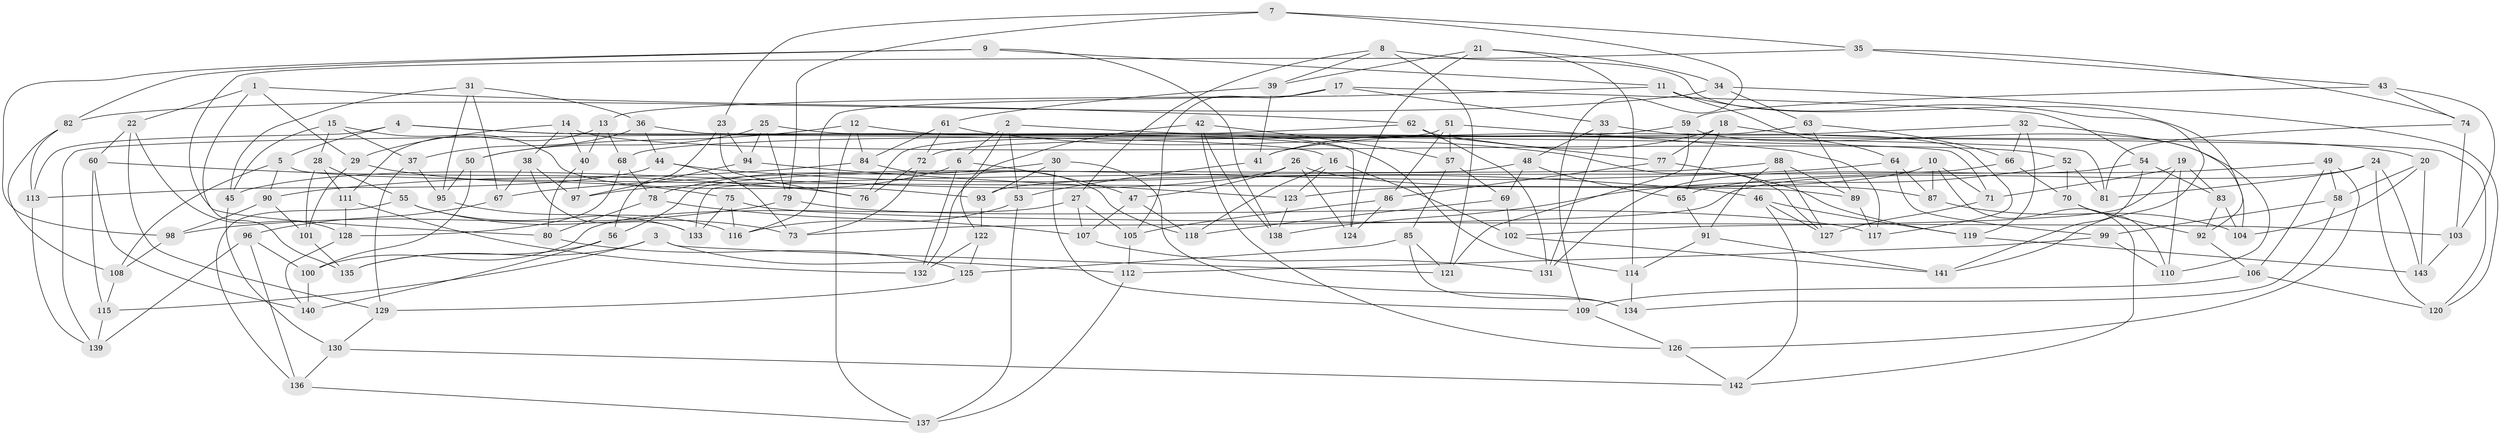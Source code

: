 // coarse degree distribution, {4: 0.69, 6: 0.18, 8: 0.06, 7: 0.01, 10: 0.03, 3: 0.01, 5: 0.02}
// Generated by graph-tools (version 1.1) at 2025/21/03/04/25 18:21:01]
// undirected, 143 vertices, 286 edges
graph export_dot {
graph [start="1"]
  node [color=gray90,style=filled];
  1;
  2;
  3;
  4;
  5;
  6;
  7;
  8;
  9;
  10;
  11;
  12;
  13;
  14;
  15;
  16;
  17;
  18;
  19;
  20;
  21;
  22;
  23;
  24;
  25;
  26;
  27;
  28;
  29;
  30;
  31;
  32;
  33;
  34;
  35;
  36;
  37;
  38;
  39;
  40;
  41;
  42;
  43;
  44;
  45;
  46;
  47;
  48;
  49;
  50;
  51;
  52;
  53;
  54;
  55;
  56;
  57;
  58;
  59;
  60;
  61;
  62;
  63;
  64;
  65;
  66;
  67;
  68;
  69;
  70;
  71;
  72;
  73;
  74;
  75;
  76;
  77;
  78;
  79;
  80;
  81;
  82;
  83;
  84;
  85;
  86;
  87;
  88;
  89;
  90;
  91;
  92;
  93;
  94;
  95;
  96;
  97;
  98;
  99;
  100;
  101;
  102;
  103;
  104;
  105;
  106;
  107;
  108;
  109;
  110;
  111;
  112;
  113;
  114;
  115;
  116;
  117;
  118;
  119;
  120;
  121;
  122;
  123;
  124;
  125;
  126;
  127;
  128;
  129;
  130;
  131;
  132;
  133;
  134;
  135;
  136;
  137;
  138;
  139;
  140;
  141;
  142;
  143;
  1 -- 22;
  1 -- 62;
  1 -- 29;
  1 -- 135;
  2 -- 53;
  2 -- 6;
  2 -- 81;
  2 -- 122;
  3 -- 135;
  3 -- 121;
  3 -- 112;
  3 -- 115;
  4 -- 71;
  4 -- 5;
  4 -- 113;
  4 -- 16;
  5 -- 90;
  5 -- 89;
  5 -- 108;
  6 -- 97;
  6 -- 132;
  6 -- 47;
  7 -- 79;
  7 -- 35;
  7 -- 23;
  7 -- 109;
  8 -- 39;
  8 -- 121;
  8 -- 92;
  8 -- 27;
  9 -- 98;
  9 -- 82;
  9 -- 138;
  9 -- 11;
  10 -- 142;
  10 -- 71;
  10 -- 87;
  10 -- 123;
  11 -- 64;
  11 -- 141;
  11 -- 13;
  12 -- 114;
  12 -- 137;
  12 -- 84;
  12 -- 50;
  13 -- 40;
  13 -- 111;
  13 -- 68;
  14 -- 52;
  14 -- 38;
  14 -- 29;
  14 -- 40;
  15 -- 93;
  15 -- 45;
  15 -- 28;
  15 -- 37;
  16 -- 123;
  16 -- 102;
  16 -- 118;
  17 -- 54;
  17 -- 105;
  17 -- 116;
  17 -- 33;
  18 -- 65;
  18 -- 41;
  18 -- 77;
  18 -- 20;
  19 -- 83;
  19 -- 71;
  19 -- 110;
  19 -- 102;
  20 -- 104;
  20 -- 143;
  20 -- 58;
  21 -- 124;
  21 -- 39;
  21 -- 114;
  21 -- 34;
  22 -- 128;
  22 -- 129;
  22 -- 60;
  23 -- 76;
  23 -- 56;
  23 -- 94;
  24 -- 143;
  24 -- 120;
  24 -- 73;
  24 -- 81;
  25 -- 120;
  25 -- 94;
  25 -- 50;
  25 -- 79;
  26 -- 87;
  26 -- 45;
  26 -- 124;
  26 -- 47;
  27 -- 107;
  27 -- 100;
  27 -- 105;
  28 -- 111;
  28 -- 101;
  28 -- 55;
  29 -- 75;
  29 -- 101;
  30 -- 109;
  30 -- 93;
  30 -- 134;
  30 -- 78;
  31 -- 36;
  31 -- 67;
  31 -- 45;
  31 -- 95;
  32 -- 41;
  32 -- 119;
  32 -- 66;
  32 -- 104;
  33 -- 131;
  33 -- 48;
  33 -- 117;
  34 -- 63;
  34 -- 82;
  34 -- 120;
  35 -- 80;
  35 -- 74;
  35 -- 43;
  36 -- 44;
  36 -- 124;
  36 -- 37;
  37 -- 95;
  37 -- 129;
  38 -- 67;
  38 -- 133;
  38 -- 97;
  39 -- 41;
  39 -- 61;
  40 -- 97;
  40 -- 80;
  41 -- 53;
  42 -- 126;
  42 -- 138;
  42 -- 57;
  42 -- 132;
  43 -- 59;
  43 -- 74;
  43 -- 103;
  44 -- 73;
  44 -- 113;
  44 -- 46;
  45 -- 130;
  46 -- 127;
  46 -- 142;
  46 -- 119;
  47 -- 107;
  47 -- 118;
  48 -- 69;
  48 -- 56;
  48 -- 65;
  49 -- 58;
  49 -- 65;
  49 -- 106;
  49 -- 126;
  50 -- 95;
  50 -- 100;
  51 -- 117;
  51 -- 57;
  51 -- 86;
  51 -- 76;
  52 -- 138;
  52 -- 70;
  52 -- 81;
  53 -- 137;
  53 -- 116;
  54 -- 131;
  54 -- 83;
  54 -- 141;
  55 -- 73;
  55 -- 136;
  55 -- 116;
  56 -- 135;
  56 -- 140;
  57 -- 69;
  57 -- 85;
  58 -- 134;
  58 -- 99;
  59 -- 121;
  59 -- 68;
  59 -- 110;
  60 -- 76;
  60 -- 115;
  60 -- 140;
  61 -- 84;
  61 -- 72;
  61 -- 127;
  62 -- 139;
  62 -- 77;
  62 -- 131;
  63 -- 89;
  63 -- 72;
  63 -- 66;
  64 -- 99;
  64 -- 87;
  64 -- 67;
  65 -- 91;
  66 -- 70;
  66 -- 93;
  67 -- 96;
  68 -- 78;
  68 -- 128;
  69 -- 118;
  69 -- 102;
  70 -- 92;
  70 -- 110;
  71 -- 127;
  72 -- 76;
  72 -- 73;
  74 -- 103;
  74 -- 81;
  75 -- 133;
  75 -- 116;
  75 -- 103;
  77 -- 119;
  77 -- 86;
  78 -- 107;
  78 -- 80;
  79 -- 98;
  79 -- 117;
  80 -- 125;
  82 -- 113;
  82 -- 108;
  83 -- 92;
  83 -- 104;
  84 -- 118;
  84 -- 90;
  85 -- 134;
  85 -- 125;
  85 -- 121;
  86 -- 124;
  86 -- 105;
  87 -- 104;
  88 -- 91;
  88 -- 133;
  88 -- 127;
  88 -- 89;
  89 -- 117;
  90 -- 101;
  90 -- 98;
  91 -- 141;
  91 -- 114;
  92 -- 106;
  93 -- 122;
  94 -- 123;
  94 -- 97;
  95 -- 133;
  96 -- 100;
  96 -- 139;
  96 -- 136;
  98 -- 108;
  99 -- 110;
  99 -- 112;
  100 -- 140;
  101 -- 135;
  102 -- 141;
  103 -- 143;
  105 -- 112;
  106 -- 109;
  106 -- 120;
  107 -- 131;
  108 -- 115;
  109 -- 126;
  111 -- 128;
  111 -- 132;
  112 -- 137;
  113 -- 139;
  114 -- 134;
  115 -- 139;
  119 -- 143;
  122 -- 125;
  122 -- 132;
  123 -- 138;
  125 -- 129;
  126 -- 142;
  128 -- 140;
  129 -- 130;
  130 -- 142;
  130 -- 136;
  136 -- 137;
}
